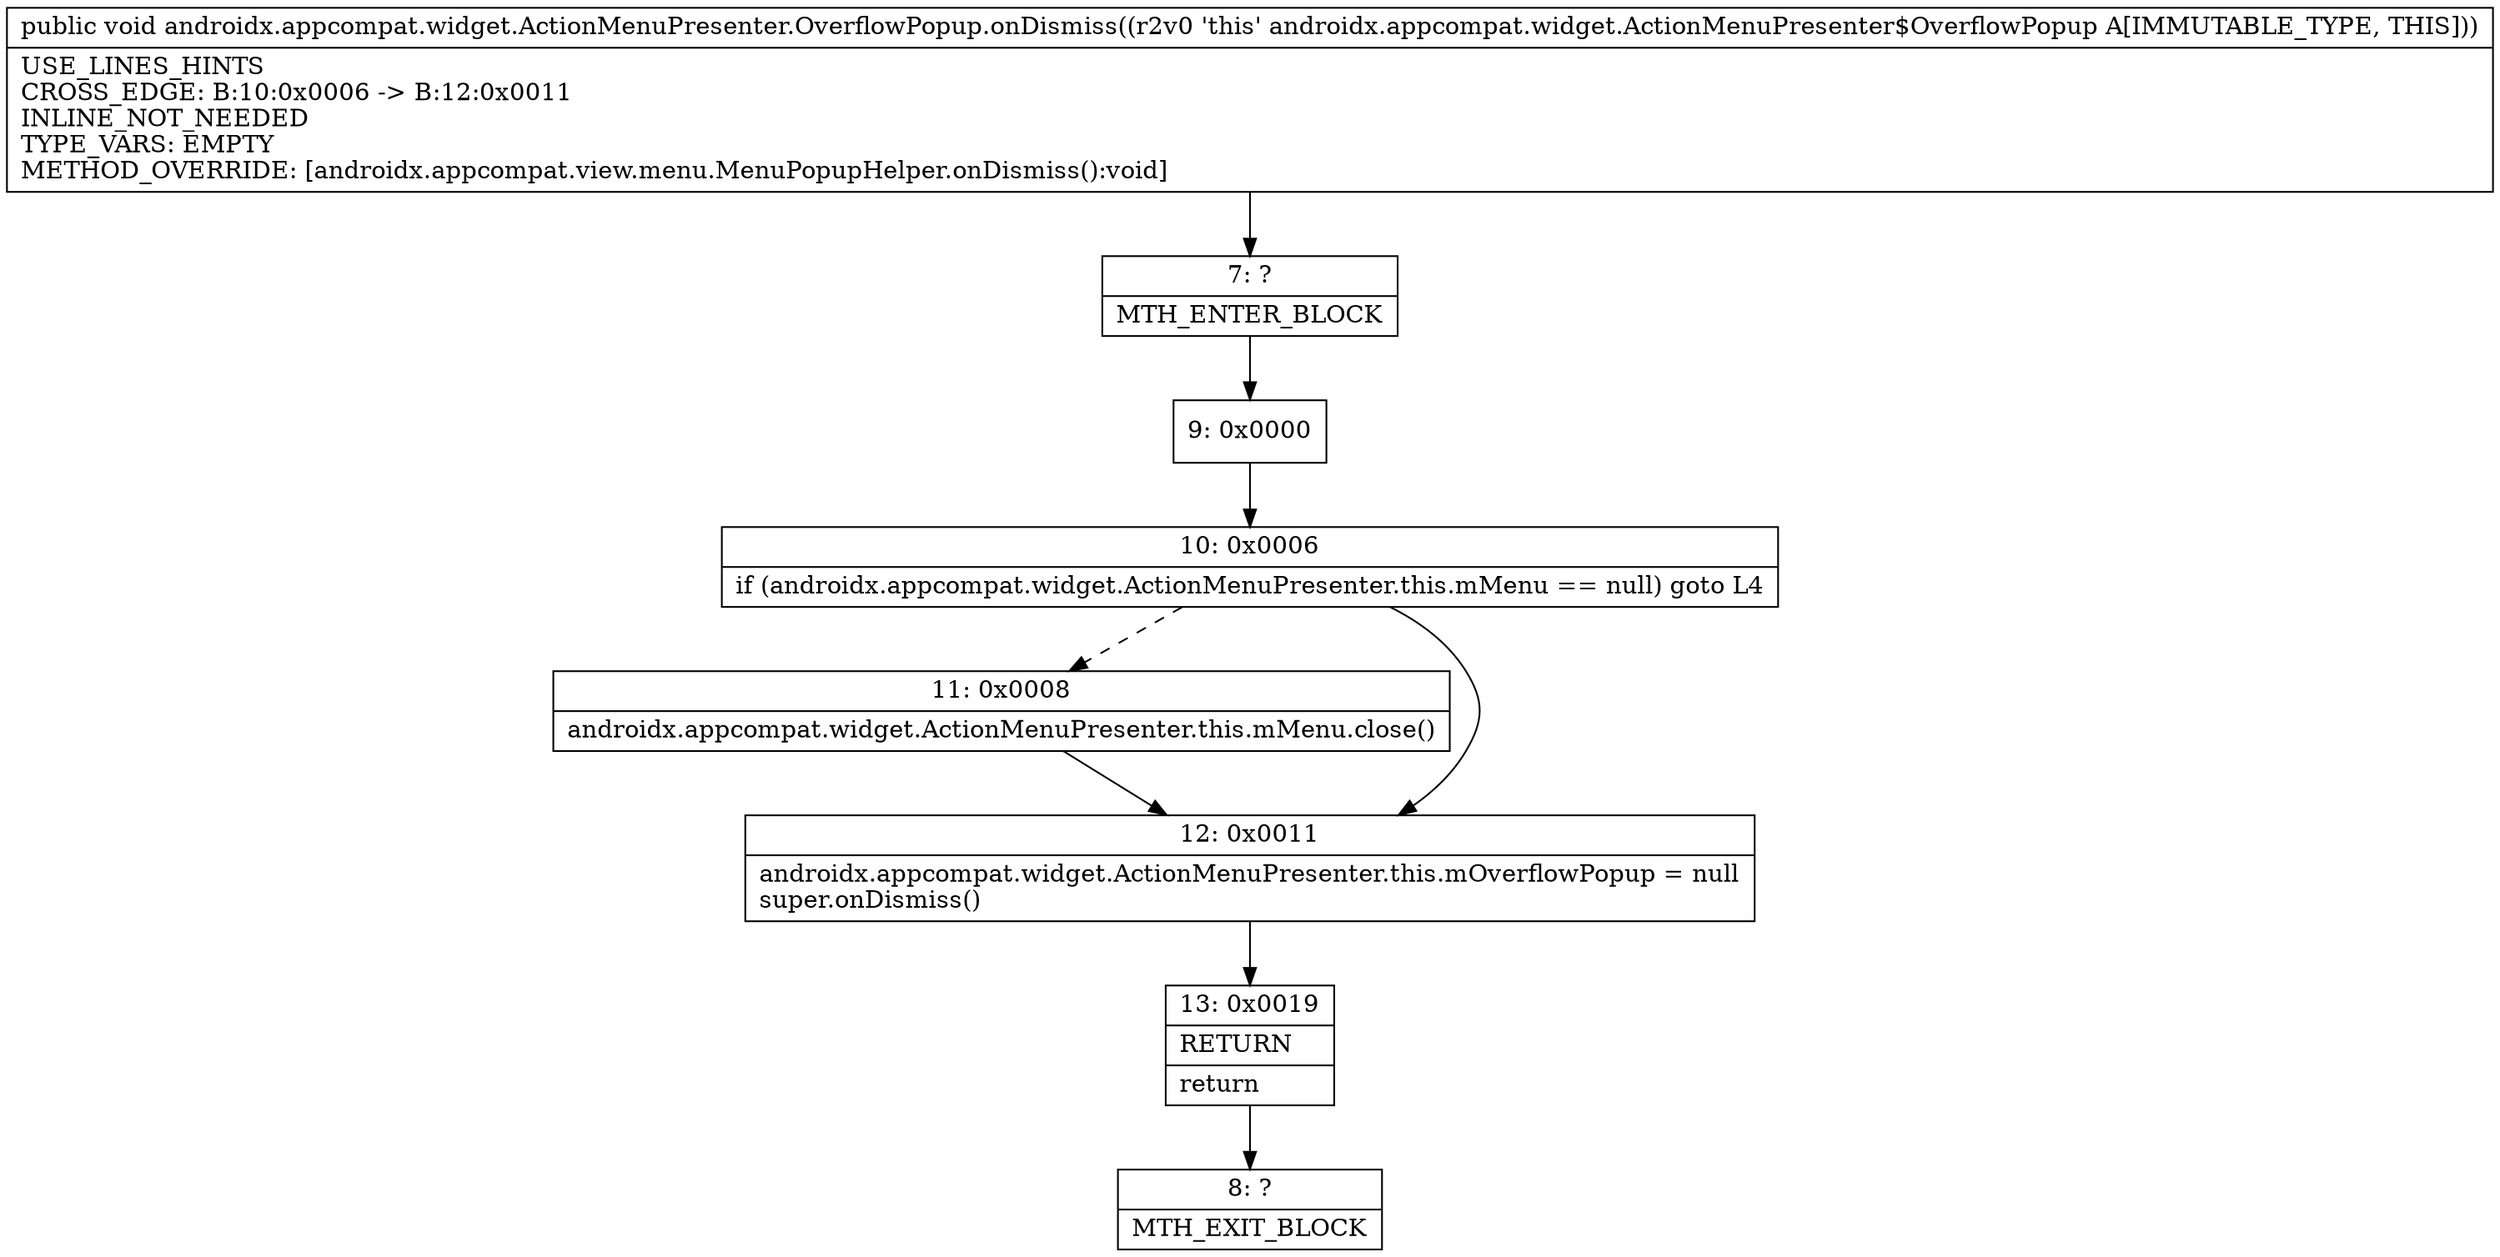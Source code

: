 digraph "CFG forandroidx.appcompat.widget.ActionMenuPresenter.OverflowPopup.onDismiss()V" {
Node_7 [shape=record,label="{7\:\ ?|MTH_ENTER_BLOCK\l}"];
Node_9 [shape=record,label="{9\:\ 0x0000}"];
Node_10 [shape=record,label="{10\:\ 0x0006|if (androidx.appcompat.widget.ActionMenuPresenter.this.mMenu == null) goto L4\l}"];
Node_11 [shape=record,label="{11\:\ 0x0008|androidx.appcompat.widget.ActionMenuPresenter.this.mMenu.close()\l}"];
Node_12 [shape=record,label="{12\:\ 0x0011|androidx.appcompat.widget.ActionMenuPresenter.this.mOverflowPopup = null\lsuper.onDismiss()\l}"];
Node_13 [shape=record,label="{13\:\ 0x0019|RETURN\l|return\l}"];
Node_8 [shape=record,label="{8\:\ ?|MTH_EXIT_BLOCK\l}"];
MethodNode[shape=record,label="{public void androidx.appcompat.widget.ActionMenuPresenter.OverflowPopup.onDismiss((r2v0 'this' androidx.appcompat.widget.ActionMenuPresenter$OverflowPopup A[IMMUTABLE_TYPE, THIS]))  | USE_LINES_HINTS\lCROSS_EDGE: B:10:0x0006 \-\> B:12:0x0011\lINLINE_NOT_NEEDED\lTYPE_VARS: EMPTY\lMETHOD_OVERRIDE: [androidx.appcompat.view.menu.MenuPopupHelper.onDismiss():void]\l}"];
MethodNode -> Node_7;Node_7 -> Node_9;
Node_9 -> Node_10;
Node_10 -> Node_11[style=dashed];
Node_10 -> Node_12;
Node_11 -> Node_12;
Node_12 -> Node_13;
Node_13 -> Node_8;
}

